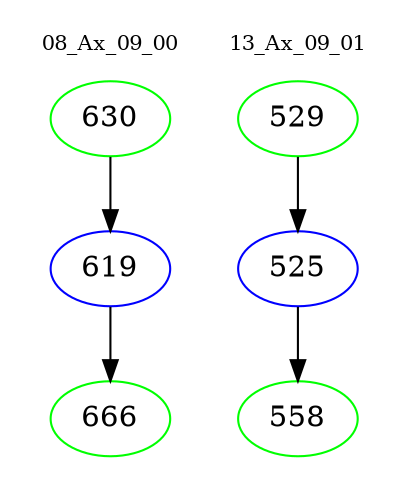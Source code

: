 digraph{
subgraph cluster_0 {
color = white
label = "08_Ax_09_00";
fontsize=10;
T0_630 [label="630", color="green"]
T0_630 -> T0_619 [color="black"]
T0_619 [label="619", color="blue"]
T0_619 -> T0_666 [color="black"]
T0_666 [label="666", color="green"]
}
subgraph cluster_1 {
color = white
label = "13_Ax_09_01";
fontsize=10;
T1_529 [label="529", color="green"]
T1_529 -> T1_525 [color="black"]
T1_525 [label="525", color="blue"]
T1_525 -> T1_558 [color="black"]
T1_558 [label="558", color="green"]
}
}
